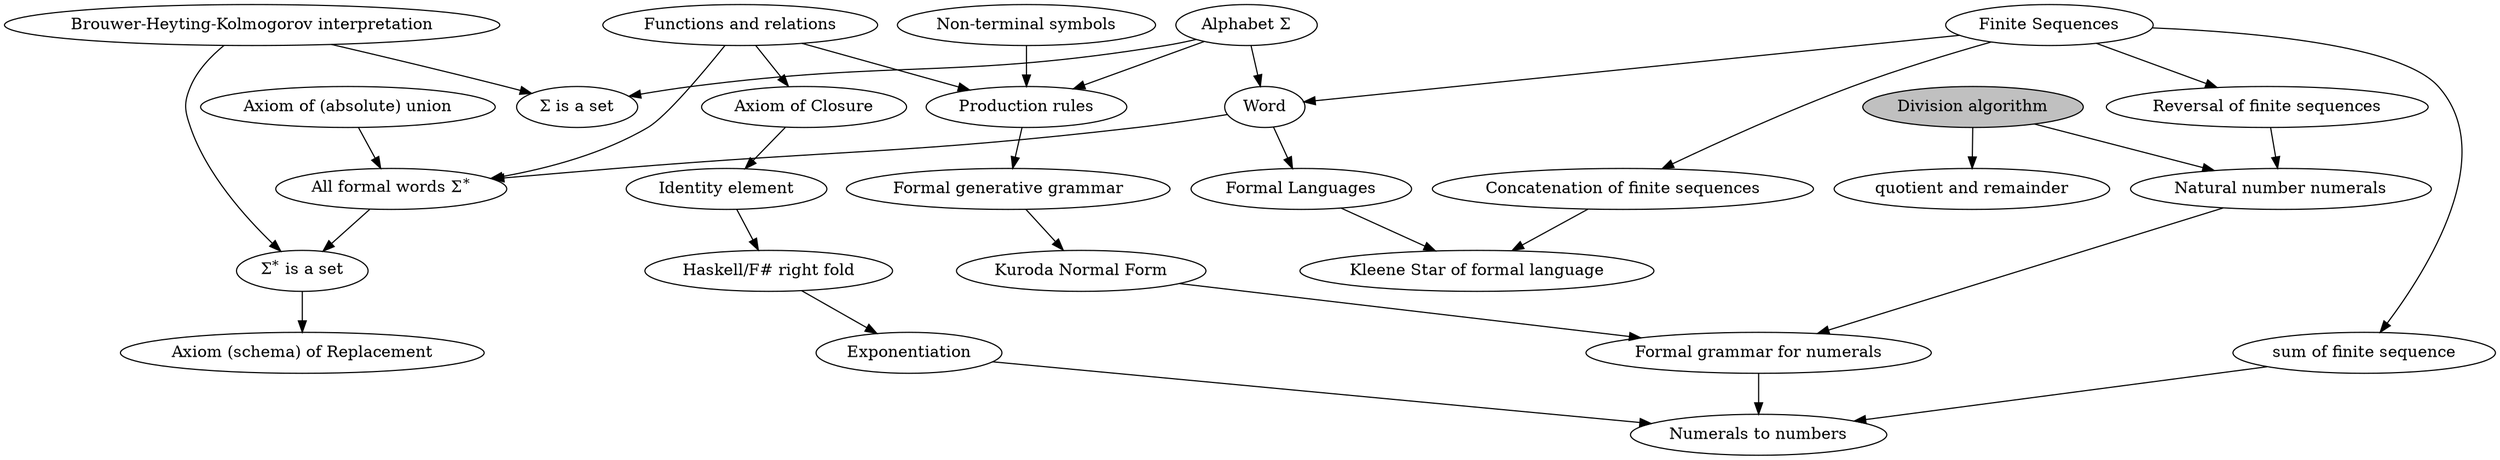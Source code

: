 strict digraph {
    FiniteSequence [label="Finite Sequences"]
    FormalLanguage [label="Formal Languages"]
    FormalAlphabet [label="Alphabet &Sigma;"]
    FormalWord [label="Word"]

    {FormalAlphabet FiniteSequence } -> FormalWord -> FormalLanguage

    ConstructiveRationale [label="Brouwer-Heyting-Kolmogorov interpretation"]

    AllFormalWords [label=<All formal words &Sigma;<sup>*</sup>>]
    AxiomOfAbsoluteUnion [label="Axiom of (absolute) union"]
    FunctionsAndRelations [label="Functions and relations"]

    { FormalWord AxiomOfAbsoluteUnion FunctionsAndRelations } -> AllFormalWords

    FormalAlphabetSet [label="&Sigma; is a set"]
    AllFormalWordsSet [label=<&Sigma;<sup>*</sup> is a set>]
    { ConstructiveRationale FormalAlphabet } -> FormalAlphabetSet
    { ConstructiveRationale AllFormalWords } -> AllFormalWordsSet

    AxiomOfReplacement [label="Axiom (schema) of Replacement"]
    AllFormalWordsSet -> AxiomOfReplacement

    DivisionAlgorithm [label="Division algorithm" style=filled fillcolor=silver]
    QuotientRemainder [label="quotient and remainder"]
    Numeral [label="Natural number numerals"]

    { DivisionAlgorithm ReversalFiniteSequence } -> Numeral

    DivisionAlgorithm -> QuotientRemainder

    ConcatenationFiniteSequence [label="Concatenation of finite sequences"]
    ReversalFiniteSequence [label="Reversal of finite sequences"]
    KleeneStar [label="Kleene Star of formal language"]

    FiniteSequence -> { ConcatenationFiniteSequence ReversalFiniteSequence }
    { FormalLanguage ConcatenationFiniteSequence } -> KleeneStar

    NonTerminalSymbols [label="Non-terminal symbols"]
    ProductionRules [label="Production rules"]
    FormalGenerativeGrammar [label="Formal generative grammar"]
    KurodaNormalForm [label="Kuroda Normal Form"]
    { FormalAlphabet NonTerminalSymbols FunctionsAndRelations } -> ProductionRules
    ProductionRules -> FormalGenerativeGrammar -> KurodaNormalForm

    GrammarForNumerals [label="Formal grammar for numerals"]
    { KurodaNormalForm Numeral} -> GrammarForNumerals

    ClosureAxiom [label="Axiom of Closure"]
    IdentityElement [label="Identity element"]
    RightFold [label="Haskell/F# right fold"]
    Exponentiation [label="Exponentiation"]
    FunctionsAndRelations -> ClosureAxiom -> IdentityElement -> RightFold -> Exponentiation

    SumOfFiniteSequence [label="sum of finite sequence"]
    NumeralsToNumbers [label="Numerals to numbers"]
    
    FiniteSequence -> SumOfFiniteSequence
    { SumOfFiniteSequence Exponentiation GrammarForNumerals } -> NumeralsToNumbers

    
}
